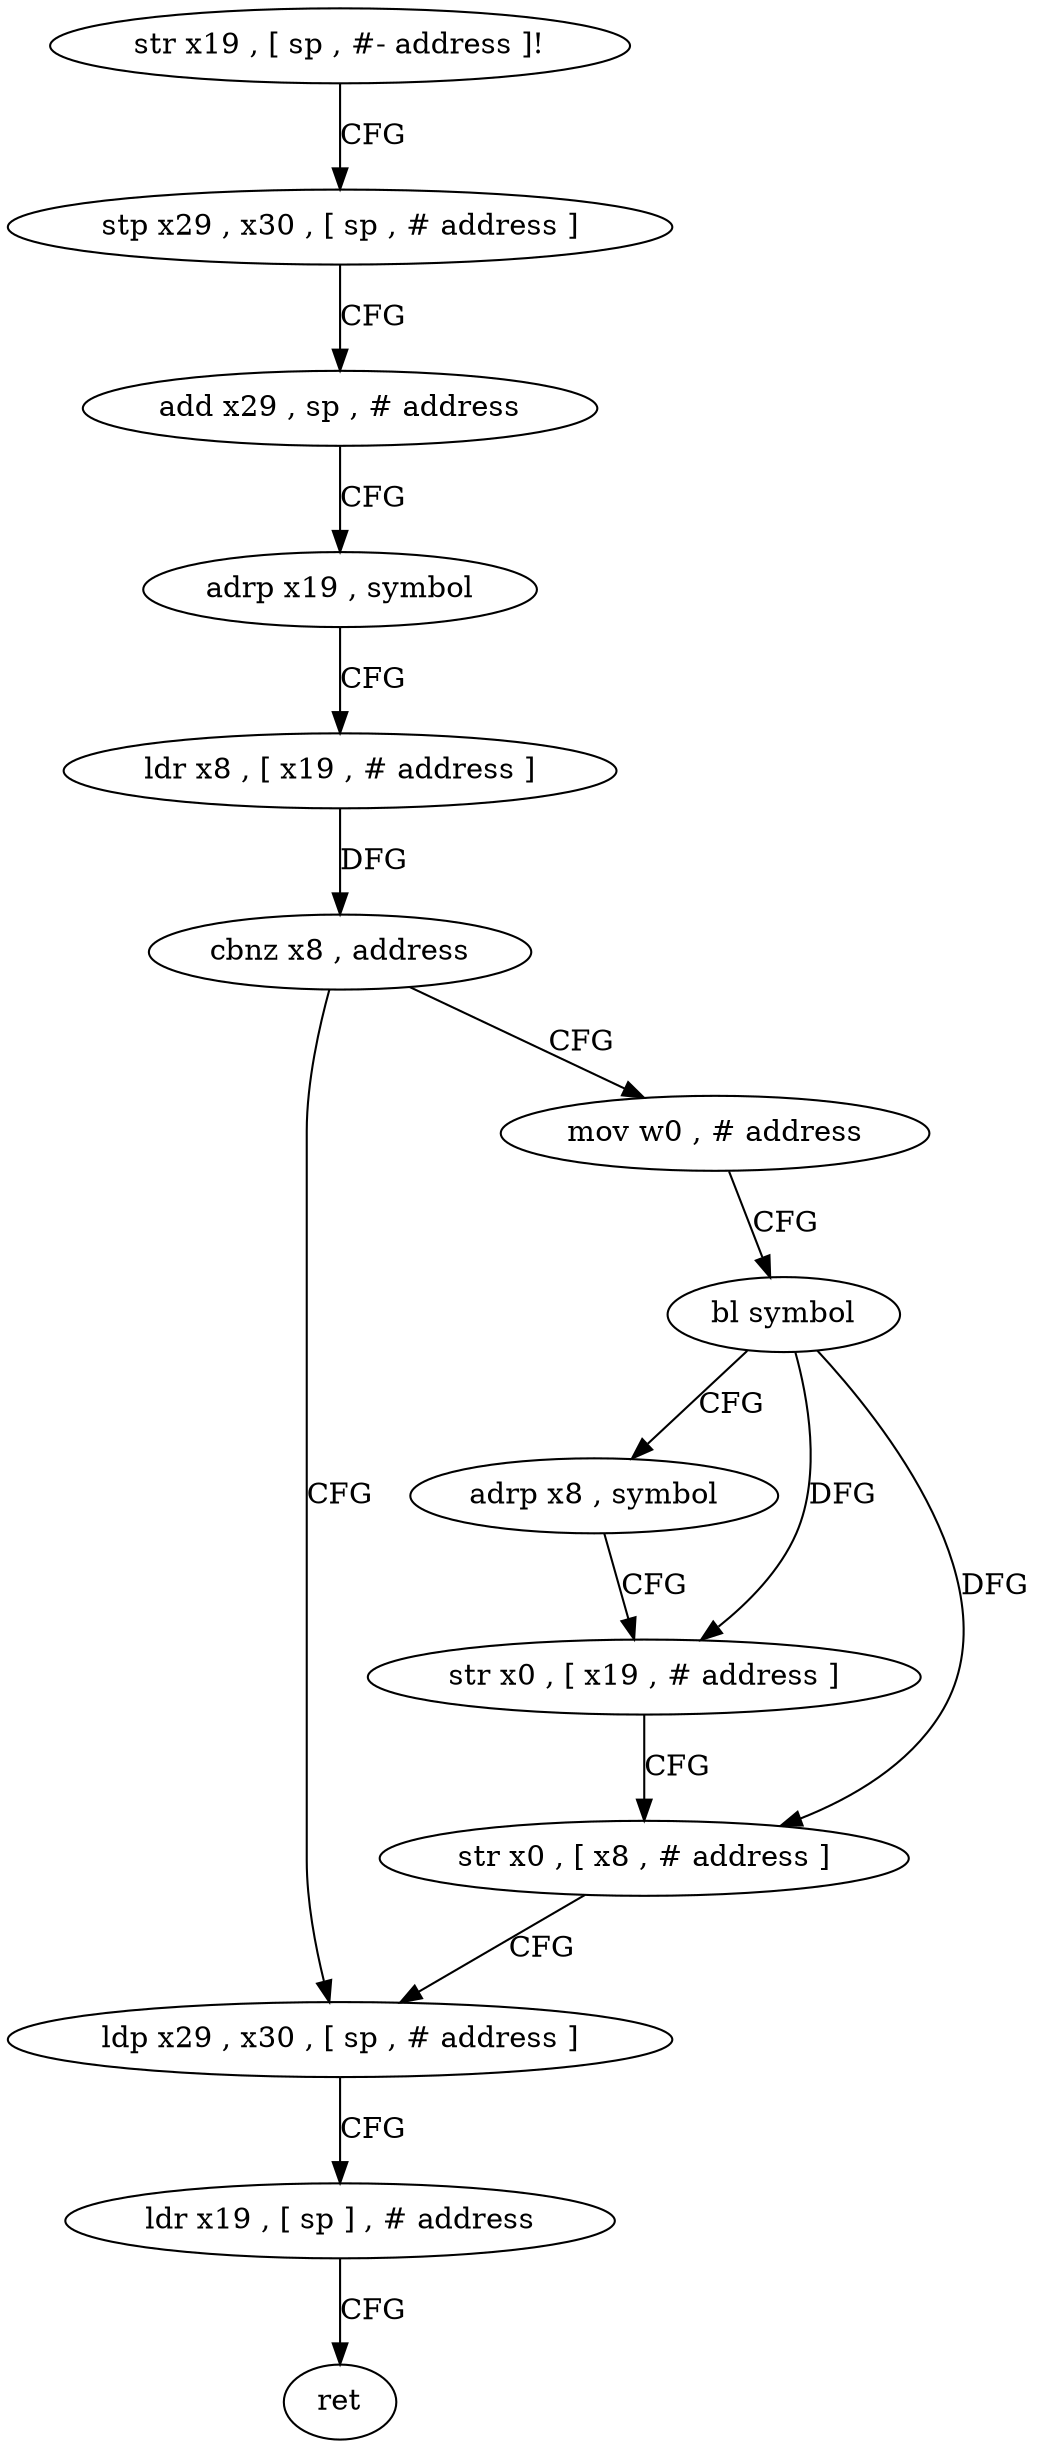digraph "func" {
"4201660" [label = "str x19 , [ sp , #- address ]!" ]
"4201664" [label = "stp x29 , x30 , [ sp , # address ]" ]
"4201668" [label = "add x29 , sp , # address" ]
"4201672" [label = "adrp x19 , symbol" ]
"4201676" [label = "ldr x8 , [ x19 , # address ]" ]
"4201680" [label = "cbnz x8 , address" ]
"4201704" [label = "ldp x29 , x30 , [ sp , # address ]" ]
"4201684" [label = "mov w0 , # address" ]
"4201708" [label = "ldr x19 , [ sp ] , # address" ]
"4201712" [label = "ret" ]
"4201688" [label = "bl symbol" ]
"4201692" [label = "adrp x8 , symbol" ]
"4201696" [label = "str x0 , [ x19 , # address ]" ]
"4201700" [label = "str x0 , [ x8 , # address ]" ]
"4201660" -> "4201664" [ label = "CFG" ]
"4201664" -> "4201668" [ label = "CFG" ]
"4201668" -> "4201672" [ label = "CFG" ]
"4201672" -> "4201676" [ label = "CFG" ]
"4201676" -> "4201680" [ label = "DFG" ]
"4201680" -> "4201704" [ label = "CFG" ]
"4201680" -> "4201684" [ label = "CFG" ]
"4201704" -> "4201708" [ label = "CFG" ]
"4201684" -> "4201688" [ label = "CFG" ]
"4201708" -> "4201712" [ label = "CFG" ]
"4201688" -> "4201692" [ label = "CFG" ]
"4201688" -> "4201696" [ label = "DFG" ]
"4201688" -> "4201700" [ label = "DFG" ]
"4201692" -> "4201696" [ label = "CFG" ]
"4201696" -> "4201700" [ label = "CFG" ]
"4201700" -> "4201704" [ label = "CFG" ]
}
